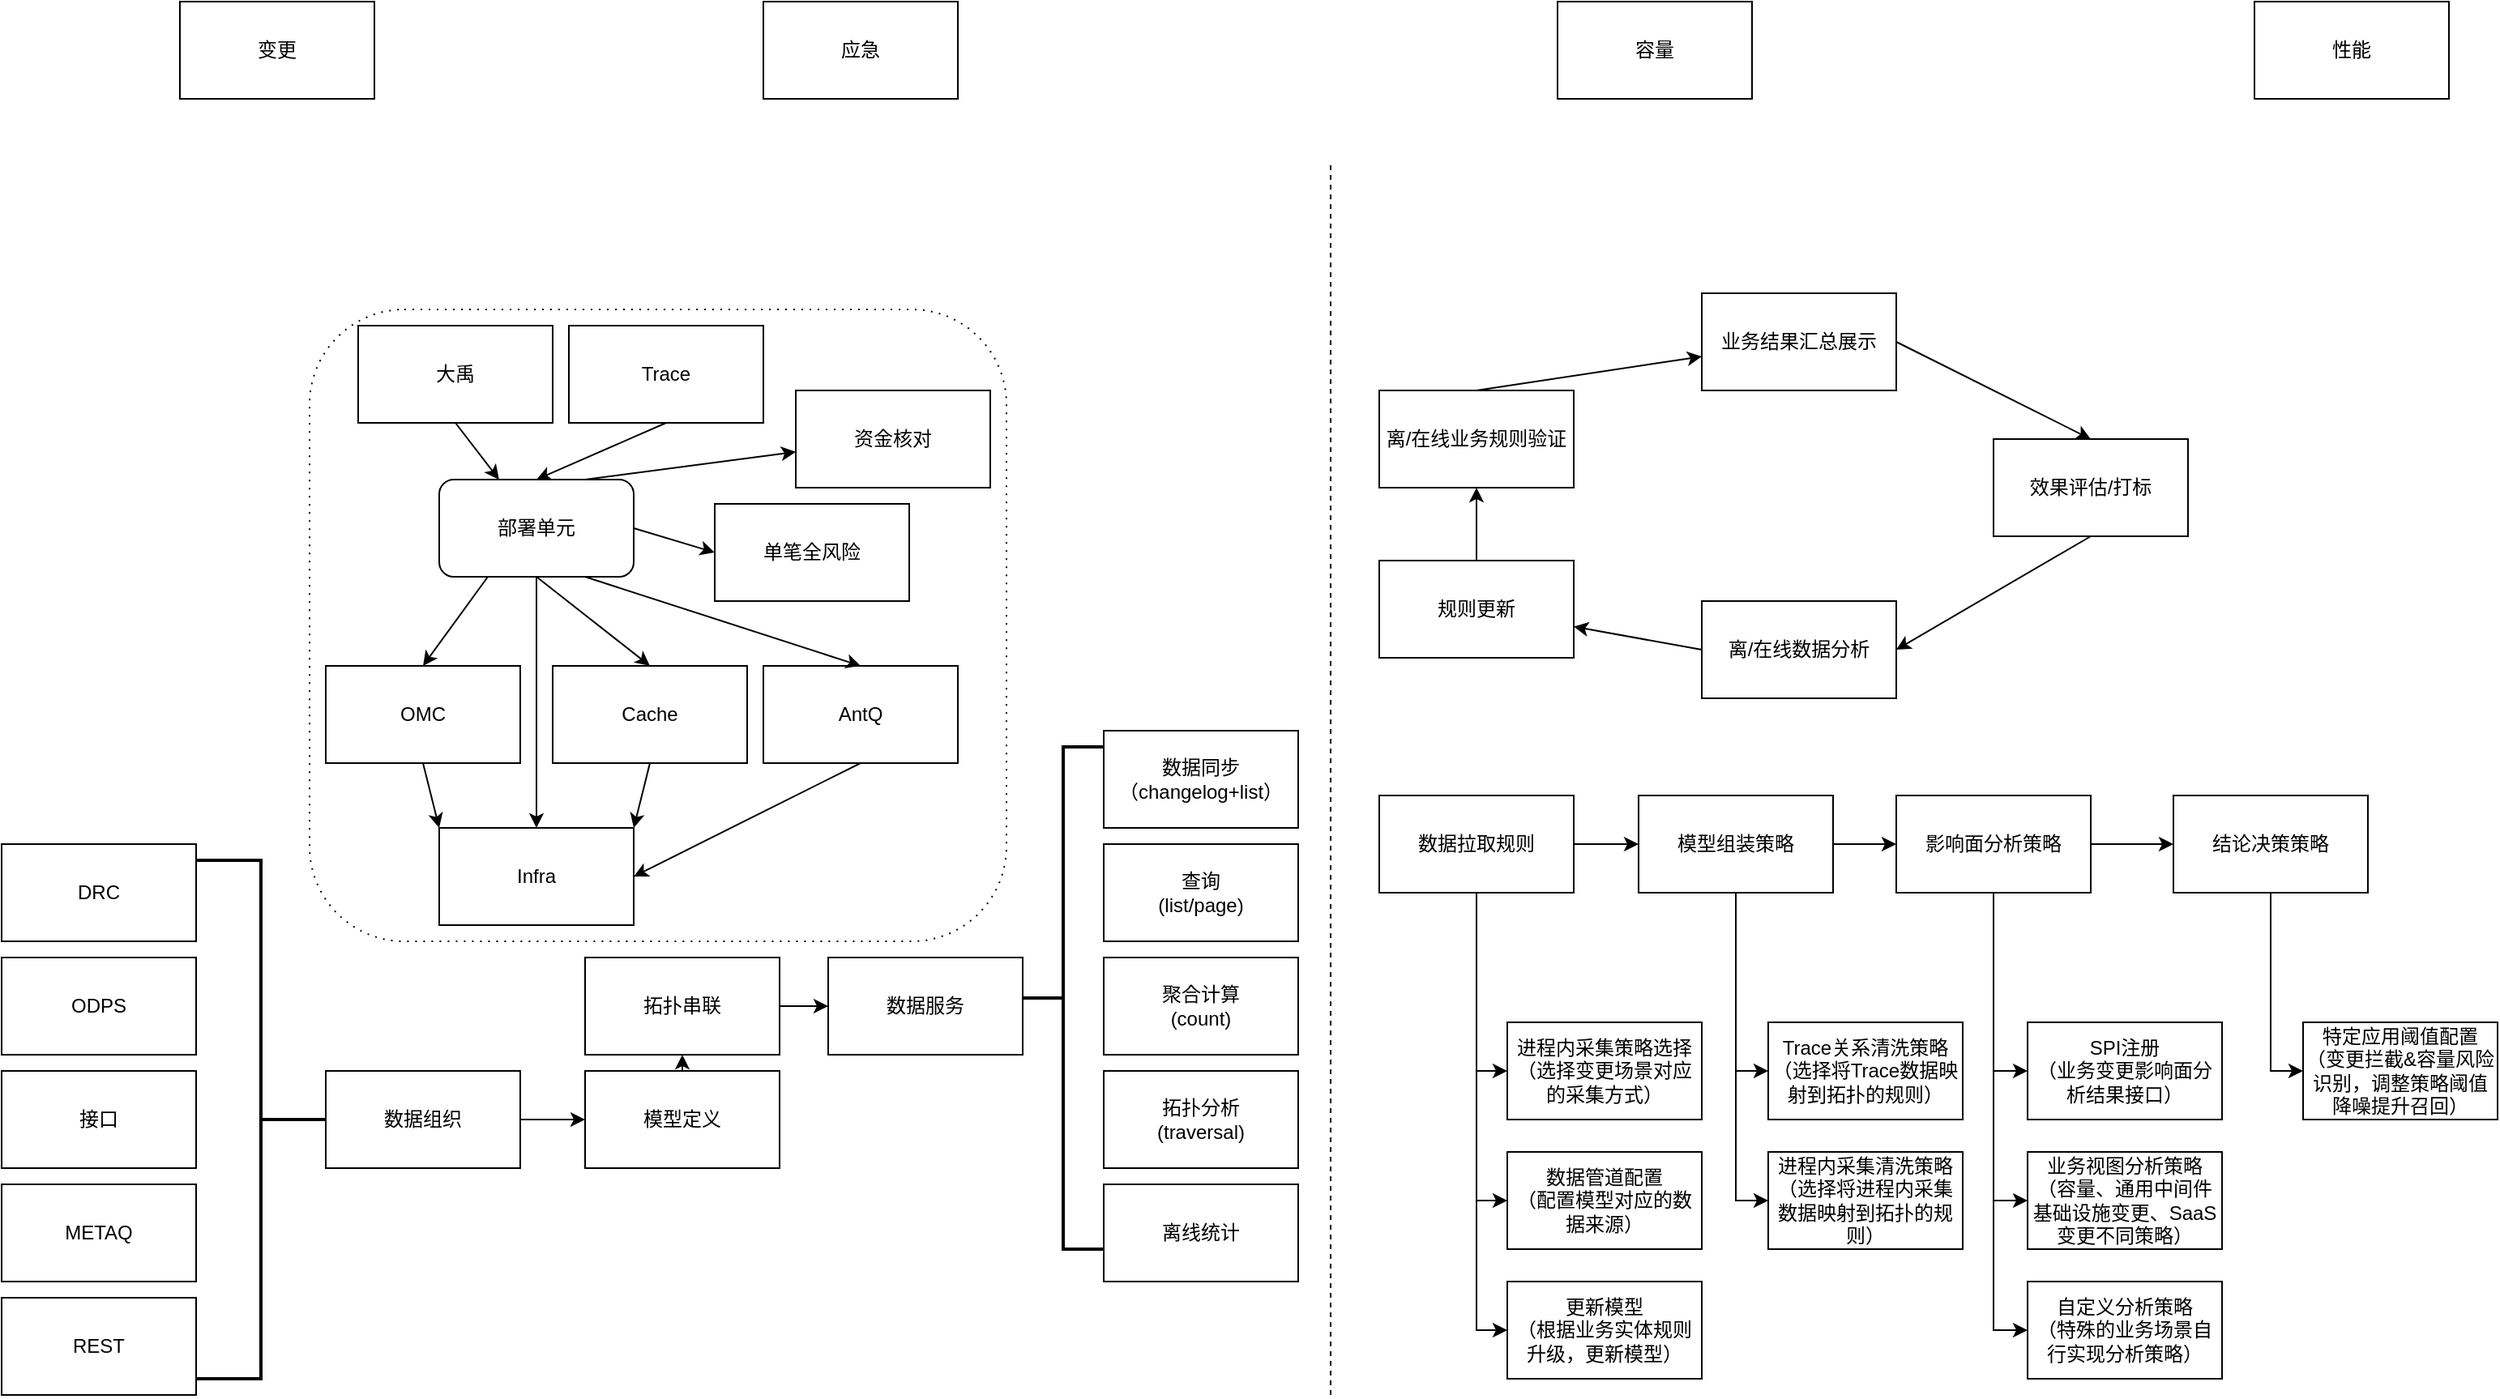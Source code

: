 <mxfile version="14.4.7" type="github">
  <diagram id="4Ju_CABuPUIWSEjYzrBO" name="Page-1">
    <mxGraphModel dx="1862" dy="885" grid="1" gridSize="10" guides="1" tooltips="1" connect="1" arrows="1" fold="1" page="1" pageScale="1" pageWidth="827" pageHeight="1169" math="0" shadow="0">
      <root>
        <mxCell id="0" />
        <mxCell id="1" parent="0" />
        <mxCell id="O32i_MgARscnzORiwziN-19" value="" style="shape=ext;rounded=1;html=1;whiteSpace=wrap;dashed=1;dashPattern=1 4;" vertex="1" parent="1">
          <mxGeometry x="210" y="280" width="430" height="390" as="geometry" />
        </mxCell>
        <mxCell id="O32i_MgARscnzORiwziN-1" value="变更" style="rounded=0;whiteSpace=wrap;html=1;" vertex="1" parent="1">
          <mxGeometry x="130" y="90" width="120" height="60" as="geometry" />
        </mxCell>
        <mxCell id="O32i_MgARscnzORiwziN-2" value="DRC" style="rounded=0;whiteSpace=wrap;html=1;" vertex="1" parent="1">
          <mxGeometry x="20" y="610" width="120" height="60" as="geometry" />
        </mxCell>
        <mxCell id="O32i_MgARscnzORiwziN-3" value="ODPS" style="rounded=0;whiteSpace=wrap;html=1;" vertex="1" parent="1">
          <mxGeometry x="20" y="680" width="120" height="60" as="geometry" />
        </mxCell>
        <mxCell id="O32i_MgARscnzORiwziN-4" value="接口" style="rounded=0;whiteSpace=wrap;html=1;" vertex="1" parent="1">
          <mxGeometry x="20" y="750" width="120" height="60" as="geometry" />
        </mxCell>
        <mxCell id="O32i_MgARscnzORiwziN-5" value="METAQ" style="rounded=0;whiteSpace=wrap;html=1;" vertex="1" parent="1">
          <mxGeometry x="20" y="820" width="120" height="60" as="geometry" />
        </mxCell>
        <mxCell id="O32i_MgARscnzORiwziN-6" value="REST" style="rounded=0;whiteSpace=wrap;html=1;" vertex="1" parent="1">
          <mxGeometry x="20" y="890" width="120" height="60" as="geometry" />
        </mxCell>
        <mxCell id="O32i_MgARscnzORiwziN-63" style="edgeStyle=none;rounded=0;orthogonalLoop=1;jettySize=auto;html=1;exitX=0.5;exitY=0;exitDx=0;exitDy=0;entryX=0.5;entryY=1;entryDx=0;entryDy=0;" edge="1" parent="1" source="O32i_MgARscnzORiwziN-7" target="O32i_MgARscnzORiwziN-18">
          <mxGeometry relative="1" as="geometry" />
        </mxCell>
        <mxCell id="O32i_MgARscnzORiwziN-7" value="模型定义" style="rounded=0;whiteSpace=wrap;html=1;" vertex="1" parent="1">
          <mxGeometry x="380" y="750" width="120" height="60" as="geometry" />
        </mxCell>
        <mxCell id="O32i_MgARscnzORiwziN-49" style="rounded=0;orthogonalLoop=1;jettySize=auto;html=1;exitX=0.5;exitY=1;exitDx=0;exitDy=0;" edge="1" parent="1" source="O32i_MgARscnzORiwziN-8" target="O32i_MgARscnzORiwziN-16">
          <mxGeometry relative="1" as="geometry" />
        </mxCell>
        <mxCell id="O32i_MgARscnzORiwziN-8" value="大禹" style="rounded=0;whiteSpace=wrap;html=1;" vertex="1" parent="1">
          <mxGeometry x="240" y="290" width="120" height="60" as="geometry" />
        </mxCell>
        <mxCell id="O32i_MgARscnzORiwziN-52" style="rounded=0;orthogonalLoop=1;jettySize=auto;html=1;exitX=0.5;exitY=1;exitDx=0;exitDy=0;entryX=0.5;entryY=0;entryDx=0;entryDy=0;" edge="1" parent="1" source="O32i_MgARscnzORiwziN-9" target="O32i_MgARscnzORiwziN-16">
          <mxGeometry relative="1" as="geometry" />
        </mxCell>
        <mxCell id="O32i_MgARscnzORiwziN-9" value="Trace" style="rounded=0;whiteSpace=wrap;html=1;" vertex="1" parent="1">
          <mxGeometry x="370" y="290" width="120" height="60" as="geometry" />
        </mxCell>
        <mxCell id="O32i_MgARscnzORiwziN-10" value="资金核对" style="rounded=0;whiteSpace=wrap;html=1;" vertex="1" parent="1">
          <mxGeometry x="510" y="330" width="120" height="60" as="geometry" />
        </mxCell>
        <mxCell id="O32i_MgARscnzORiwziN-11" value="单笔全风险" style="rounded=0;whiteSpace=wrap;html=1;" vertex="1" parent="1">
          <mxGeometry x="460" y="400" width="120" height="60" as="geometry" />
        </mxCell>
        <mxCell id="O32i_MgARscnzORiwziN-59" style="rounded=0;orthogonalLoop=1;jettySize=auto;html=1;exitX=0.5;exitY=1;exitDx=0;exitDy=0;entryX=0;entryY=0;entryDx=0;entryDy=0;" edge="1" parent="1" source="O32i_MgARscnzORiwziN-12" target="O32i_MgARscnzORiwziN-15">
          <mxGeometry relative="1" as="geometry" />
        </mxCell>
        <mxCell id="O32i_MgARscnzORiwziN-12" value="OMC" style="rounded=0;whiteSpace=wrap;html=1;" vertex="1" parent="1">
          <mxGeometry x="220" y="500" width="120" height="60" as="geometry" />
        </mxCell>
        <mxCell id="O32i_MgARscnzORiwziN-60" style="rounded=0;orthogonalLoop=1;jettySize=auto;html=1;exitX=0.5;exitY=1;exitDx=0;exitDy=0;entryX=1;entryY=0;entryDx=0;entryDy=0;" edge="1" parent="1" source="O32i_MgARscnzORiwziN-13" target="O32i_MgARscnzORiwziN-15">
          <mxGeometry relative="1" as="geometry" />
        </mxCell>
        <mxCell id="O32i_MgARscnzORiwziN-13" value="Cache" style="rounded=0;whiteSpace=wrap;html=1;" vertex="1" parent="1">
          <mxGeometry x="360" y="500" width="120" height="60" as="geometry" />
        </mxCell>
        <mxCell id="O32i_MgARscnzORiwziN-61" style="rounded=0;orthogonalLoop=1;jettySize=auto;html=1;exitX=0.5;exitY=1;exitDx=0;exitDy=0;entryX=1;entryY=0.5;entryDx=0;entryDy=0;" edge="1" parent="1" source="O32i_MgARscnzORiwziN-14" target="O32i_MgARscnzORiwziN-15">
          <mxGeometry relative="1" as="geometry" />
        </mxCell>
        <mxCell id="O32i_MgARscnzORiwziN-14" value="AntQ" style="rounded=0;whiteSpace=wrap;html=1;" vertex="1" parent="1">
          <mxGeometry x="490" y="500" width="120" height="60" as="geometry" />
        </mxCell>
        <mxCell id="O32i_MgARscnzORiwziN-15" value="Infra" style="rounded=0;whiteSpace=wrap;html=1;" vertex="1" parent="1">
          <mxGeometry x="290" y="600" width="120" height="60" as="geometry" />
        </mxCell>
        <mxCell id="O32i_MgARscnzORiwziN-53" style="rounded=0;orthogonalLoop=1;jettySize=auto;html=1;exitX=0.75;exitY=0;exitDx=0;exitDy=0;" edge="1" parent="1" source="O32i_MgARscnzORiwziN-16" target="O32i_MgARscnzORiwziN-10">
          <mxGeometry relative="1" as="geometry" />
        </mxCell>
        <mxCell id="O32i_MgARscnzORiwziN-54" style="rounded=0;orthogonalLoop=1;jettySize=auto;html=1;exitX=1;exitY=0.5;exitDx=0;exitDy=0;entryX=0;entryY=0.5;entryDx=0;entryDy=0;" edge="1" parent="1" source="O32i_MgARscnzORiwziN-16" target="O32i_MgARscnzORiwziN-11">
          <mxGeometry relative="1" as="geometry" />
        </mxCell>
        <mxCell id="O32i_MgARscnzORiwziN-55" style="rounded=0;orthogonalLoop=1;jettySize=auto;html=1;exitX=0.25;exitY=1;exitDx=0;exitDy=0;entryX=0.5;entryY=0;entryDx=0;entryDy=0;" edge="1" parent="1" source="O32i_MgARscnzORiwziN-16" target="O32i_MgARscnzORiwziN-12">
          <mxGeometry relative="1" as="geometry" />
        </mxCell>
        <mxCell id="O32i_MgARscnzORiwziN-56" style="rounded=0;orthogonalLoop=1;jettySize=auto;html=1;exitX=0.5;exitY=1;exitDx=0;exitDy=0;entryX=0.5;entryY=0;entryDx=0;entryDy=0;" edge="1" parent="1" source="O32i_MgARscnzORiwziN-16" target="O32i_MgARscnzORiwziN-13">
          <mxGeometry relative="1" as="geometry" />
        </mxCell>
        <mxCell id="O32i_MgARscnzORiwziN-57" style="rounded=0;orthogonalLoop=1;jettySize=auto;html=1;exitX=0.75;exitY=1;exitDx=0;exitDy=0;entryX=0.5;entryY=0;entryDx=0;entryDy=0;" edge="1" parent="1" source="O32i_MgARscnzORiwziN-16" target="O32i_MgARscnzORiwziN-14">
          <mxGeometry relative="1" as="geometry" />
        </mxCell>
        <mxCell id="O32i_MgARscnzORiwziN-58" style="rounded=0;orthogonalLoop=1;jettySize=auto;html=1;exitX=0.5;exitY=1;exitDx=0;exitDy=0;entryX=0.5;entryY=0;entryDx=0;entryDy=0;" edge="1" parent="1" source="O32i_MgARscnzORiwziN-16" target="O32i_MgARscnzORiwziN-15">
          <mxGeometry relative="1" as="geometry" />
        </mxCell>
        <mxCell id="O32i_MgARscnzORiwziN-16" value="部署单元" style="rounded=1;whiteSpace=wrap;html=1;" vertex="1" parent="1">
          <mxGeometry x="290" y="385" width="120" height="60" as="geometry" />
        </mxCell>
        <mxCell id="O32i_MgARscnzORiwziN-62" style="edgeStyle=none;rounded=0;orthogonalLoop=1;jettySize=auto;html=1;exitX=1;exitY=0.5;exitDx=0;exitDy=0;" edge="1" parent="1" source="O32i_MgARscnzORiwziN-17" target="O32i_MgARscnzORiwziN-7">
          <mxGeometry relative="1" as="geometry" />
        </mxCell>
        <mxCell id="O32i_MgARscnzORiwziN-17" value="数据组织" style="rounded=0;whiteSpace=wrap;html=1;" vertex="1" parent="1">
          <mxGeometry x="220" y="750" width="120" height="60" as="geometry" />
        </mxCell>
        <mxCell id="O32i_MgARscnzORiwziN-64" style="edgeStyle=none;rounded=0;orthogonalLoop=1;jettySize=auto;html=1;exitX=1;exitY=0.5;exitDx=0;exitDy=0;entryX=0;entryY=0.5;entryDx=0;entryDy=0;" edge="1" parent="1" source="O32i_MgARscnzORiwziN-18" target="O32i_MgARscnzORiwziN-20">
          <mxGeometry relative="1" as="geometry" />
        </mxCell>
        <mxCell id="O32i_MgARscnzORiwziN-18" value="拓扑串联" style="rounded=0;whiteSpace=wrap;html=1;" vertex="1" parent="1">
          <mxGeometry x="380" y="680" width="120" height="60" as="geometry" />
        </mxCell>
        <mxCell id="O32i_MgARscnzORiwziN-20" value="数据服务" style="rounded=0;whiteSpace=wrap;html=1;" vertex="1" parent="1">
          <mxGeometry x="530" y="680" width="120" height="60" as="geometry" />
        </mxCell>
        <mxCell id="O32i_MgARscnzORiwziN-21" value="数据同步&lt;br&gt;（changelog+list）" style="rounded=0;whiteSpace=wrap;html=1;" vertex="1" parent="1">
          <mxGeometry x="700" y="540" width="120" height="60" as="geometry" />
        </mxCell>
        <mxCell id="O32i_MgARscnzORiwziN-22" value="查询&lt;br&gt;(list/page)" style="rounded=0;whiteSpace=wrap;html=1;" vertex="1" parent="1">
          <mxGeometry x="700" y="610" width="120" height="60" as="geometry" />
        </mxCell>
        <mxCell id="O32i_MgARscnzORiwziN-23" value="聚合计算&lt;br&gt;(count)" style="rounded=0;whiteSpace=wrap;html=1;" vertex="1" parent="1">
          <mxGeometry x="700" y="680" width="120" height="60" as="geometry" />
        </mxCell>
        <mxCell id="O32i_MgARscnzORiwziN-24" value="离线统计" style="rounded=0;whiteSpace=wrap;html=1;" vertex="1" parent="1">
          <mxGeometry x="700" y="820" width="120" height="60" as="geometry" />
        </mxCell>
        <mxCell id="O32i_MgARscnzORiwziN-25" value="拓扑分析&lt;br&gt;(traversal)" style="rounded=0;whiteSpace=wrap;html=1;" vertex="1" parent="1">
          <mxGeometry x="700" y="750" width="120" height="60" as="geometry" />
        </mxCell>
        <mxCell id="O32i_MgARscnzORiwziN-26" value="" style="strokeWidth=2;html=1;shape=mxgraph.flowchart.annotation_2;align=left;labelPosition=right;pointerEvents=1;rotation=-180;" vertex="1" parent="1">
          <mxGeometry x="140" y="620" width="80" height="320" as="geometry" />
        </mxCell>
        <mxCell id="O32i_MgARscnzORiwziN-27" value="" style="endArrow=none;dashed=1;html=1;" edge="1" parent="1">
          <mxGeometry width="50" height="50" relative="1" as="geometry">
            <mxPoint x="840" y="950" as="sourcePoint" />
            <mxPoint x="840" y="190" as="targetPoint" />
          </mxGeometry>
        </mxCell>
        <mxCell id="O32i_MgARscnzORiwziN-28" value="应急" style="rounded=0;whiteSpace=wrap;html=1;" vertex="1" parent="1">
          <mxGeometry x="490" y="90" width="120" height="60" as="geometry" />
        </mxCell>
        <mxCell id="O32i_MgARscnzORiwziN-29" value="容量" style="rounded=0;whiteSpace=wrap;html=1;" vertex="1" parent="1">
          <mxGeometry x="980" y="90" width="120" height="60" as="geometry" />
        </mxCell>
        <mxCell id="O32i_MgARscnzORiwziN-30" value="性能" style="rounded=0;whiteSpace=wrap;html=1;" vertex="1" parent="1">
          <mxGeometry x="1410" y="90" width="120" height="60" as="geometry" />
        </mxCell>
        <mxCell id="O32i_MgARscnzORiwziN-44" style="rounded=0;orthogonalLoop=1;jettySize=auto;html=1;exitX=1;exitY=0.5;exitDx=0;exitDy=0;entryX=0.5;entryY=0;entryDx=0;entryDy=0;" edge="1" parent="1" source="O32i_MgARscnzORiwziN-31" target="O32i_MgARscnzORiwziN-32">
          <mxGeometry relative="1" as="geometry" />
        </mxCell>
        <mxCell id="O32i_MgARscnzORiwziN-31" value="业务结果汇总展示" style="rounded=0;whiteSpace=wrap;html=1;" vertex="1" parent="1">
          <mxGeometry x="1069" y="270" width="120" height="60" as="geometry" />
        </mxCell>
        <mxCell id="O32i_MgARscnzORiwziN-45" style="rounded=0;orthogonalLoop=1;jettySize=auto;html=1;exitX=0.5;exitY=1;exitDx=0;exitDy=0;entryX=1;entryY=0.5;entryDx=0;entryDy=0;" edge="1" parent="1" source="O32i_MgARscnzORiwziN-32" target="O32i_MgARscnzORiwziN-33">
          <mxGeometry relative="1" as="geometry" />
        </mxCell>
        <mxCell id="O32i_MgARscnzORiwziN-32" value="效果评估/打标" style="rounded=0;whiteSpace=wrap;html=1;" vertex="1" parent="1">
          <mxGeometry x="1249" y="360" width="120" height="60" as="geometry" />
        </mxCell>
        <mxCell id="O32i_MgARscnzORiwziN-46" style="rounded=0;orthogonalLoop=1;jettySize=auto;html=1;exitX=0;exitY=0.5;exitDx=0;exitDy=0;" edge="1" parent="1" source="O32i_MgARscnzORiwziN-33" target="O32i_MgARscnzORiwziN-34">
          <mxGeometry relative="1" as="geometry" />
        </mxCell>
        <mxCell id="O32i_MgARscnzORiwziN-33" value="离/在线数据分析" style="rounded=0;whiteSpace=wrap;html=1;" vertex="1" parent="1">
          <mxGeometry x="1069" y="460" width="120" height="60" as="geometry" />
        </mxCell>
        <mxCell id="O32i_MgARscnzORiwziN-47" style="rounded=0;orthogonalLoop=1;jettySize=auto;html=1;exitX=0.5;exitY=0;exitDx=0;exitDy=0;entryX=0.5;entryY=1;entryDx=0;entryDy=0;" edge="1" parent="1" source="O32i_MgARscnzORiwziN-34" target="O32i_MgARscnzORiwziN-36">
          <mxGeometry relative="1" as="geometry" />
        </mxCell>
        <mxCell id="O32i_MgARscnzORiwziN-34" value="规则更新" style="rounded=0;whiteSpace=wrap;html=1;" vertex="1" parent="1">
          <mxGeometry x="870" y="435" width="120" height="60" as="geometry" />
        </mxCell>
        <mxCell id="O32i_MgARscnzORiwziN-38" value="" style="edgeStyle=orthogonalEdgeStyle;rounded=0;orthogonalLoop=1;jettySize=auto;html=1;" edge="1" parent="1" source="O32i_MgARscnzORiwziN-35" target="O32i_MgARscnzORiwziN-37">
          <mxGeometry relative="1" as="geometry" />
        </mxCell>
        <mxCell id="O32i_MgARscnzORiwziN-67" value="" style="edgeStyle=orthogonalEdgeStyle;rounded=0;orthogonalLoop=1;jettySize=auto;html=1;exitX=0.5;exitY=1;exitDx=0;exitDy=0;" edge="1" parent="1" source="O32i_MgARscnzORiwziN-35" target="O32i_MgARscnzORiwziN-66">
          <mxGeometry relative="1" as="geometry">
            <Array as="points">
              <mxPoint x="930" y="750" />
            </Array>
          </mxGeometry>
        </mxCell>
        <mxCell id="O32i_MgARscnzORiwziN-69" value="" style="edgeStyle=orthogonalEdgeStyle;rounded=0;orthogonalLoop=1;jettySize=auto;html=1;exitX=0.5;exitY=1;exitDx=0;exitDy=0;" edge="1" parent="1" source="O32i_MgARscnzORiwziN-35" target="O32i_MgARscnzORiwziN-68">
          <mxGeometry relative="1" as="geometry">
            <Array as="points">
              <mxPoint x="930" y="830" />
            </Array>
          </mxGeometry>
        </mxCell>
        <mxCell id="O32i_MgARscnzORiwziN-71" value="" style="edgeStyle=orthogonalEdgeStyle;rounded=0;orthogonalLoop=1;jettySize=auto;html=1;exitX=0.5;exitY=1;exitDx=0;exitDy=0;" edge="1" parent="1" source="O32i_MgARscnzORiwziN-35" target="O32i_MgARscnzORiwziN-70">
          <mxGeometry relative="1" as="geometry">
            <Array as="points">
              <mxPoint x="930" y="910" />
            </Array>
          </mxGeometry>
        </mxCell>
        <mxCell id="O32i_MgARscnzORiwziN-35" value="数据拉取规则" style="rounded=0;whiteSpace=wrap;html=1;" vertex="1" parent="1">
          <mxGeometry x="870" y="580" width="120" height="60" as="geometry" />
        </mxCell>
        <mxCell id="O32i_MgARscnzORiwziN-48" style="rounded=0;orthogonalLoop=1;jettySize=auto;html=1;exitX=0.5;exitY=0;exitDx=0;exitDy=0;" edge="1" parent="1" source="O32i_MgARscnzORiwziN-36" target="O32i_MgARscnzORiwziN-31">
          <mxGeometry relative="1" as="geometry" />
        </mxCell>
        <mxCell id="O32i_MgARscnzORiwziN-36" value="&lt;span&gt;离/在线业务规则验证&lt;/span&gt;" style="rounded=0;whiteSpace=wrap;html=1;" vertex="1" parent="1">
          <mxGeometry x="870" y="330" width="120" height="60" as="geometry" />
        </mxCell>
        <mxCell id="O32i_MgARscnzORiwziN-40" value="" style="edgeStyle=orthogonalEdgeStyle;rounded=0;orthogonalLoop=1;jettySize=auto;html=1;" edge="1" parent="1" source="O32i_MgARscnzORiwziN-37" target="O32i_MgARscnzORiwziN-39">
          <mxGeometry relative="1" as="geometry" />
        </mxCell>
        <mxCell id="O32i_MgARscnzORiwziN-77" style="edgeStyle=orthogonalEdgeStyle;rounded=0;orthogonalLoop=1;jettySize=auto;html=1;exitX=0.5;exitY=1;exitDx=0;exitDy=0;entryX=0;entryY=0.5;entryDx=0;entryDy=0;" edge="1" parent="1" source="O32i_MgARscnzORiwziN-37" target="O32i_MgARscnzORiwziN-75">
          <mxGeometry relative="1" as="geometry" />
        </mxCell>
        <mxCell id="O32i_MgARscnzORiwziN-82" style="edgeStyle=orthogonalEdgeStyle;rounded=0;orthogonalLoop=1;jettySize=auto;html=1;exitX=0.5;exitY=1;exitDx=0;exitDy=0;entryX=0;entryY=0.5;entryDx=0;entryDy=0;" edge="1" parent="1" source="O32i_MgARscnzORiwziN-37" target="O32i_MgARscnzORiwziN-80">
          <mxGeometry relative="1" as="geometry" />
        </mxCell>
        <mxCell id="O32i_MgARscnzORiwziN-37" value="模型组装策略" style="rounded=0;whiteSpace=wrap;html=1;" vertex="1" parent="1">
          <mxGeometry x="1030" y="580" width="120" height="60" as="geometry" />
        </mxCell>
        <mxCell id="O32i_MgARscnzORiwziN-42" value="" style="edgeStyle=orthogonalEdgeStyle;rounded=0;orthogonalLoop=1;jettySize=auto;html=1;" edge="1" parent="1" source="O32i_MgARscnzORiwziN-39" target="O32i_MgARscnzORiwziN-41">
          <mxGeometry relative="1" as="geometry" />
        </mxCell>
        <mxCell id="O32i_MgARscnzORiwziN-91" style="edgeStyle=orthogonalEdgeStyle;rounded=0;orthogonalLoop=1;jettySize=auto;html=1;exitX=0.5;exitY=1;exitDx=0;exitDy=0;entryX=0;entryY=0.5;entryDx=0;entryDy=0;" edge="1" parent="1" source="O32i_MgARscnzORiwziN-39" target="O32i_MgARscnzORiwziN-86">
          <mxGeometry relative="1" as="geometry" />
        </mxCell>
        <mxCell id="O32i_MgARscnzORiwziN-92" style="edgeStyle=orthogonalEdgeStyle;rounded=0;orthogonalLoop=1;jettySize=auto;html=1;exitX=0.5;exitY=1;exitDx=0;exitDy=0;entryX=0;entryY=0.5;entryDx=0;entryDy=0;" edge="1" parent="1" source="O32i_MgARscnzORiwziN-39" target="O32i_MgARscnzORiwziN-88">
          <mxGeometry relative="1" as="geometry" />
        </mxCell>
        <mxCell id="O32i_MgARscnzORiwziN-94" style="edgeStyle=orthogonalEdgeStyle;rounded=0;orthogonalLoop=1;jettySize=auto;html=1;exitX=0.5;exitY=1;exitDx=0;exitDy=0;entryX=0;entryY=0.5;entryDx=0;entryDy=0;" edge="1" parent="1" source="O32i_MgARscnzORiwziN-39" target="O32i_MgARscnzORiwziN-84">
          <mxGeometry relative="1" as="geometry" />
        </mxCell>
        <mxCell id="O32i_MgARscnzORiwziN-39" value="影响面分析策略" style="rounded=0;whiteSpace=wrap;html=1;" vertex="1" parent="1">
          <mxGeometry x="1189" y="580" width="120" height="60" as="geometry" />
        </mxCell>
        <mxCell id="O32i_MgARscnzORiwziN-98" style="edgeStyle=orthogonalEdgeStyle;rounded=0;orthogonalLoop=1;jettySize=auto;html=1;exitX=0.5;exitY=1;exitDx=0;exitDy=0;entryX=0;entryY=0.5;entryDx=0;entryDy=0;" edge="1" parent="1" source="O32i_MgARscnzORiwziN-41" target="O32i_MgARscnzORiwziN-96">
          <mxGeometry relative="1" as="geometry" />
        </mxCell>
        <mxCell id="O32i_MgARscnzORiwziN-41" value="结论决策策略" style="rounded=0;whiteSpace=wrap;html=1;" vertex="1" parent="1">
          <mxGeometry x="1360" y="580" width="120" height="60" as="geometry" />
        </mxCell>
        <mxCell id="O32i_MgARscnzORiwziN-65" value="" style="strokeWidth=2;html=1;shape=mxgraph.flowchart.annotation_2;align=left;labelPosition=right;pointerEvents=1;" vertex="1" parent="1">
          <mxGeometry x="650" y="550" width="50" height="310" as="geometry" />
        </mxCell>
        <mxCell id="O32i_MgARscnzORiwziN-66" value="进程内采集策略选择&lt;br&gt;（选择变更场景对应的采集方式）" style="rounded=0;whiteSpace=wrap;html=1;" vertex="1" parent="1">
          <mxGeometry x="949" y="720" width="120" height="60" as="geometry" />
        </mxCell>
        <mxCell id="O32i_MgARscnzORiwziN-68" value="数据管道配置&lt;br&gt;（配置模型对应的数据来源）" style="rounded=0;whiteSpace=wrap;html=1;" vertex="1" parent="1">
          <mxGeometry x="949" y="800" width="120" height="60" as="geometry" />
        </mxCell>
        <mxCell id="O32i_MgARscnzORiwziN-70" value="更新模型&lt;br&gt;（根据业务实体规则升级，更新模型）" style="rounded=0;whiteSpace=wrap;html=1;" vertex="1" parent="1">
          <mxGeometry x="949" y="880" width="120" height="60" as="geometry" />
        </mxCell>
        <mxCell id="O32i_MgARscnzORiwziN-75" value="Trace关系清洗策略&lt;br&gt;（选择将Trace数据映射到拓扑的规则）" style="rounded=0;whiteSpace=wrap;html=1;" vertex="1" parent="1">
          <mxGeometry x="1110" y="720" width="120" height="60" as="geometry" />
        </mxCell>
        <mxCell id="O32i_MgARscnzORiwziN-80" value="进程内采集清洗策略&lt;br&gt;（选择将进程内采集数据映射到拓扑的规则）" style="rounded=0;whiteSpace=wrap;html=1;" vertex="1" parent="1">
          <mxGeometry x="1110" y="800" width="120" height="60" as="geometry" />
        </mxCell>
        <mxCell id="O32i_MgARscnzORiwziN-84" value="SPI注册&lt;br&gt;（业务变更影响面分析结果接口）" style="rounded=0;whiteSpace=wrap;html=1;" vertex="1" parent="1">
          <mxGeometry x="1270" y="720" width="120" height="60" as="geometry" />
        </mxCell>
        <mxCell id="O32i_MgARscnzORiwziN-86" value="业务视图分析策略&lt;br&gt;（容量、通用中间件基础设施变更、SaaS变更不同策略）" style="rounded=0;whiteSpace=wrap;html=1;" vertex="1" parent="1">
          <mxGeometry x="1270" y="800" width="120" height="60" as="geometry" />
        </mxCell>
        <mxCell id="O32i_MgARscnzORiwziN-88" value="自定义分析策略&lt;br&gt;（特殊的业务场景自行实现分析策略）" style="rounded=0;whiteSpace=wrap;html=1;" vertex="1" parent="1">
          <mxGeometry x="1270" y="880" width="120" height="60" as="geometry" />
        </mxCell>
        <mxCell id="O32i_MgARscnzORiwziN-96" value="特定应用阈值配置&lt;br&gt;（变更拦截&amp;amp;容量风险识别，调整策略阈值降噪提升召回）" style="rounded=0;whiteSpace=wrap;html=1;" vertex="1" parent="1">
          <mxGeometry x="1440" y="720" width="120" height="60" as="geometry" />
        </mxCell>
      </root>
    </mxGraphModel>
  </diagram>
</mxfile>
